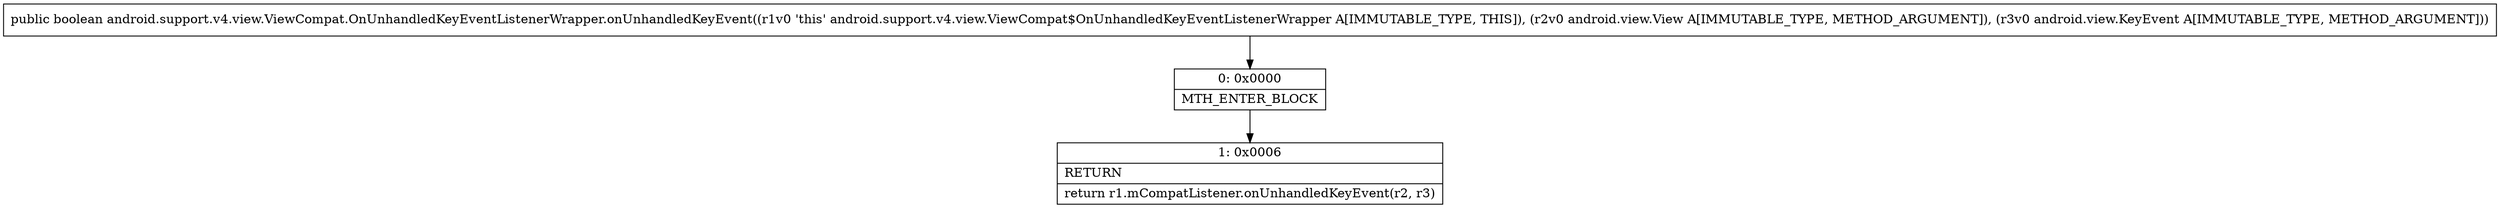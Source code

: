 digraph "CFG forandroid.support.v4.view.ViewCompat.OnUnhandledKeyEventListenerWrapper.onUnhandledKeyEvent(Landroid\/view\/View;Landroid\/view\/KeyEvent;)Z" {
Node_0 [shape=record,label="{0\:\ 0x0000|MTH_ENTER_BLOCK\l}"];
Node_1 [shape=record,label="{1\:\ 0x0006|RETURN\l|return r1.mCompatListener.onUnhandledKeyEvent(r2, r3)\l}"];
MethodNode[shape=record,label="{public boolean android.support.v4.view.ViewCompat.OnUnhandledKeyEventListenerWrapper.onUnhandledKeyEvent((r1v0 'this' android.support.v4.view.ViewCompat$OnUnhandledKeyEventListenerWrapper A[IMMUTABLE_TYPE, THIS]), (r2v0 android.view.View A[IMMUTABLE_TYPE, METHOD_ARGUMENT]), (r3v0 android.view.KeyEvent A[IMMUTABLE_TYPE, METHOD_ARGUMENT])) }"];
MethodNode -> Node_0;
Node_0 -> Node_1;
}

